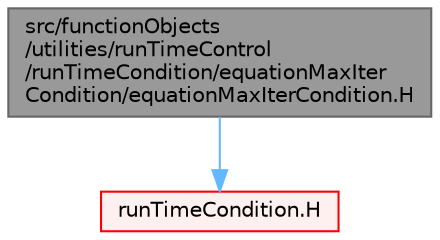 digraph "src/functionObjects/utilities/runTimeControl/runTimeCondition/equationMaxIterCondition/equationMaxIterCondition.H"
{
 // LATEX_PDF_SIZE
  bgcolor="transparent";
  edge [fontname=Helvetica,fontsize=10,labelfontname=Helvetica,labelfontsize=10];
  node [fontname=Helvetica,fontsize=10,shape=box,height=0.2,width=0.4];
  Node1 [id="Node000001",label="src/functionObjects\l/utilities/runTimeControl\l/runTimeCondition/equationMaxIter\lCondition/equationMaxIterCondition.H",height=0.2,width=0.4,color="gray40", fillcolor="grey60", style="filled", fontcolor="black",tooltip=" "];
  Node1 -> Node2 [id="edge1_Node000001_Node000002",color="steelblue1",style="solid",tooltip=" "];
  Node2 [id="Node000002",label="runTimeCondition.H",height=0.2,width=0.4,color="red", fillcolor="#FFF0F0", style="filled",URL="$runTimeCondition_8H.html",tooltip=" "];
}

